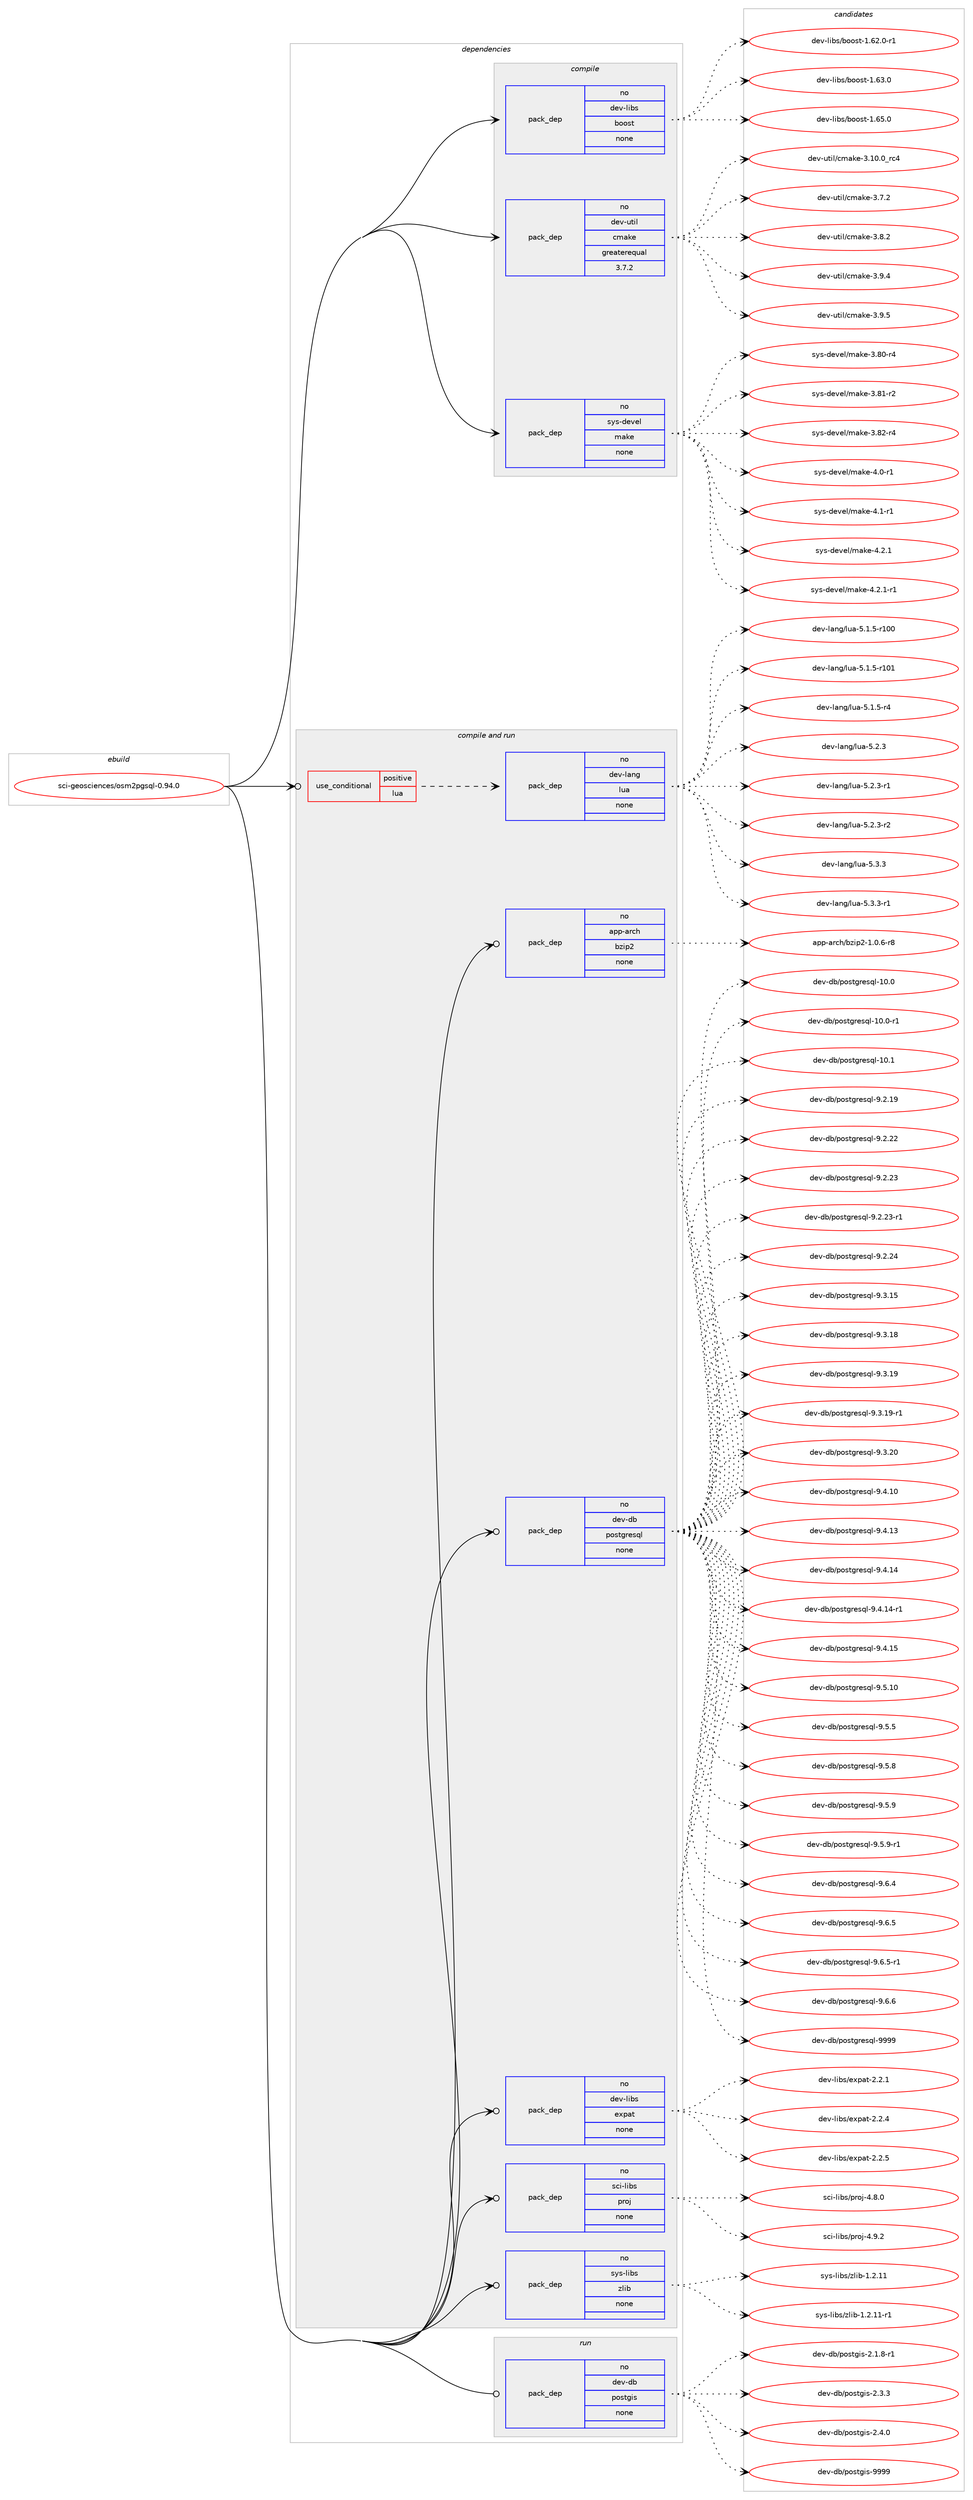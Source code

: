 digraph prolog {

# *************
# Graph options
# *************

newrank=true;
concentrate=true;
compound=true;
graph [rankdir=LR,fontname=Helvetica,fontsize=10,ranksep=1.5];#, ranksep=2.5, nodesep=0.2];
edge  [arrowhead=vee];
node  [fontname=Helvetica,fontsize=10];

# **********
# The ebuild
# **********

subgraph cluster_leftcol {
color=gray;
rank=same;
label=<<i>ebuild</i>>;
id [label="sci-geosciences/osm2pgsql-0.94.0", color=red, width=4, href="../sci-geosciences/osm2pgsql-0.94.0.svg"];
}

# ****************
# The dependencies
# ****************

subgraph cluster_midcol {
color=gray;
label=<<i>dependencies</i>>;
subgraph cluster_compile {
fillcolor="#eeeeee";
style=filled;
label=<<i>compile</i>>;
subgraph pack331596 {
dependency449439 [label=<<TABLE BORDER="0" CELLBORDER="1" CELLSPACING="0" CELLPADDING="4" WIDTH="220"><TR><TD ROWSPAN="6" CELLPADDING="30">pack_dep</TD></TR><TR><TD WIDTH="110">no</TD></TR><TR><TD>dev-libs</TD></TR><TR><TD>boost</TD></TR><TR><TD>none</TD></TR><TR><TD></TD></TR></TABLE>>, shape=none, color=blue];
}
id:e -> dependency449439:w [weight=20,style="solid",arrowhead="vee"];
subgraph pack331597 {
dependency449440 [label=<<TABLE BORDER="0" CELLBORDER="1" CELLSPACING="0" CELLPADDING="4" WIDTH="220"><TR><TD ROWSPAN="6" CELLPADDING="30">pack_dep</TD></TR><TR><TD WIDTH="110">no</TD></TR><TR><TD>dev-util</TD></TR><TR><TD>cmake</TD></TR><TR><TD>greaterequal</TD></TR><TR><TD>3.7.2</TD></TR></TABLE>>, shape=none, color=blue];
}
id:e -> dependency449440:w [weight=20,style="solid",arrowhead="vee"];
subgraph pack331598 {
dependency449441 [label=<<TABLE BORDER="0" CELLBORDER="1" CELLSPACING="0" CELLPADDING="4" WIDTH="220"><TR><TD ROWSPAN="6" CELLPADDING="30">pack_dep</TD></TR><TR><TD WIDTH="110">no</TD></TR><TR><TD>sys-devel</TD></TR><TR><TD>make</TD></TR><TR><TD>none</TD></TR><TR><TD></TD></TR></TABLE>>, shape=none, color=blue];
}
id:e -> dependency449441:w [weight=20,style="solid",arrowhead="vee"];
}
subgraph cluster_compileandrun {
fillcolor="#eeeeee";
style=filled;
label=<<i>compile and run</i>>;
subgraph cond110020 {
dependency449442 [label=<<TABLE BORDER="0" CELLBORDER="1" CELLSPACING="0" CELLPADDING="4"><TR><TD ROWSPAN="3" CELLPADDING="10">use_conditional</TD></TR><TR><TD>positive</TD></TR><TR><TD>lua</TD></TR></TABLE>>, shape=none, color=red];
subgraph pack331599 {
dependency449443 [label=<<TABLE BORDER="0" CELLBORDER="1" CELLSPACING="0" CELLPADDING="4" WIDTH="220"><TR><TD ROWSPAN="6" CELLPADDING="30">pack_dep</TD></TR><TR><TD WIDTH="110">no</TD></TR><TR><TD>dev-lang</TD></TR><TR><TD>lua</TD></TR><TR><TD>none</TD></TR><TR><TD></TD></TR></TABLE>>, shape=none, color=blue];
}
dependency449442:e -> dependency449443:w [weight=20,style="dashed",arrowhead="vee"];
}
id:e -> dependency449442:w [weight=20,style="solid",arrowhead="odotvee"];
subgraph pack331600 {
dependency449444 [label=<<TABLE BORDER="0" CELLBORDER="1" CELLSPACING="0" CELLPADDING="4" WIDTH="220"><TR><TD ROWSPAN="6" CELLPADDING="30">pack_dep</TD></TR><TR><TD WIDTH="110">no</TD></TR><TR><TD>app-arch</TD></TR><TR><TD>bzip2</TD></TR><TR><TD>none</TD></TR><TR><TD></TD></TR></TABLE>>, shape=none, color=blue];
}
id:e -> dependency449444:w [weight=20,style="solid",arrowhead="odotvee"];
subgraph pack331601 {
dependency449445 [label=<<TABLE BORDER="0" CELLBORDER="1" CELLSPACING="0" CELLPADDING="4" WIDTH="220"><TR><TD ROWSPAN="6" CELLPADDING="30">pack_dep</TD></TR><TR><TD WIDTH="110">no</TD></TR><TR><TD>dev-db</TD></TR><TR><TD>postgresql</TD></TR><TR><TD>none</TD></TR><TR><TD></TD></TR></TABLE>>, shape=none, color=blue];
}
id:e -> dependency449445:w [weight=20,style="solid",arrowhead="odotvee"];
subgraph pack331602 {
dependency449446 [label=<<TABLE BORDER="0" CELLBORDER="1" CELLSPACING="0" CELLPADDING="4" WIDTH="220"><TR><TD ROWSPAN="6" CELLPADDING="30">pack_dep</TD></TR><TR><TD WIDTH="110">no</TD></TR><TR><TD>dev-libs</TD></TR><TR><TD>expat</TD></TR><TR><TD>none</TD></TR><TR><TD></TD></TR></TABLE>>, shape=none, color=blue];
}
id:e -> dependency449446:w [weight=20,style="solid",arrowhead="odotvee"];
subgraph pack331603 {
dependency449447 [label=<<TABLE BORDER="0" CELLBORDER="1" CELLSPACING="0" CELLPADDING="4" WIDTH="220"><TR><TD ROWSPAN="6" CELLPADDING="30">pack_dep</TD></TR><TR><TD WIDTH="110">no</TD></TR><TR><TD>sci-libs</TD></TR><TR><TD>proj</TD></TR><TR><TD>none</TD></TR><TR><TD></TD></TR></TABLE>>, shape=none, color=blue];
}
id:e -> dependency449447:w [weight=20,style="solid",arrowhead="odotvee"];
subgraph pack331604 {
dependency449448 [label=<<TABLE BORDER="0" CELLBORDER="1" CELLSPACING="0" CELLPADDING="4" WIDTH="220"><TR><TD ROWSPAN="6" CELLPADDING="30">pack_dep</TD></TR><TR><TD WIDTH="110">no</TD></TR><TR><TD>sys-libs</TD></TR><TR><TD>zlib</TD></TR><TR><TD>none</TD></TR><TR><TD></TD></TR></TABLE>>, shape=none, color=blue];
}
id:e -> dependency449448:w [weight=20,style="solid",arrowhead="odotvee"];
}
subgraph cluster_run {
fillcolor="#eeeeee";
style=filled;
label=<<i>run</i>>;
subgraph pack331605 {
dependency449449 [label=<<TABLE BORDER="0" CELLBORDER="1" CELLSPACING="0" CELLPADDING="4" WIDTH="220"><TR><TD ROWSPAN="6" CELLPADDING="30">pack_dep</TD></TR><TR><TD WIDTH="110">no</TD></TR><TR><TD>dev-db</TD></TR><TR><TD>postgis</TD></TR><TR><TD>none</TD></TR><TR><TD></TD></TR></TABLE>>, shape=none, color=blue];
}
id:e -> dependency449449:w [weight=20,style="solid",arrowhead="odot"];
}
}

# **************
# The candidates
# **************

subgraph cluster_choices {
rank=same;
color=gray;
label=<<i>candidates</i>>;

subgraph choice331596 {
color=black;
nodesep=1;
choice10010111845108105981154798111111115116454946545046484511449 [label="dev-libs/boost-1.62.0-r1", color=red, width=4,href="../dev-libs/boost-1.62.0-r1.svg"];
choice1001011184510810598115479811111111511645494654514648 [label="dev-libs/boost-1.63.0", color=red, width=4,href="../dev-libs/boost-1.63.0.svg"];
choice1001011184510810598115479811111111511645494654534648 [label="dev-libs/boost-1.65.0", color=red, width=4,href="../dev-libs/boost-1.65.0.svg"];
dependency449439:e -> choice10010111845108105981154798111111115116454946545046484511449:w [style=dotted,weight="100"];
dependency449439:e -> choice1001011184510810598115479811111111511645494654514648:w [style=dotted,weight="100"];
dependency449439:e -> choice1001011184510810598115479811111111511645494654534648:w [style=dotted,weight="100"];
}
subgraph choice331597 {
color=black;
nodesep=1;
choice1001011184511711610510847991099710710145514649484648951149952 [label="dev-util/cmake-3.10.0_rc4", color=red, width=4,href="../dev-util/cmake-3.10.0_rc4.svg"];
choice10010111845117116105108479910997107101455146554650 [label="dev-util/cmake-3.7.2", color=red, width=4,href="../dev-util/cmake-3.7.2.svg"];
choice10010111845117116105108479910997107101455146564650 [label="dev-util/cmake-3.8.2", color=red, width=4,href="../dev-util/cmake-3.8.2.svg"];
choice10010111845117116105108479910997107101455146574652 [label="dev-util/cmake-3.9.4", color=red, width=4,href="../dev-util/cmake-3.9.4.svg"];
choice10010111845117116105108479910997107101455146574653 [label="dev-util/cmake-3.9.5", color=red, width=4,href="../dev-util/cmake-3.9.5.svg"];
dependency449440:e -> choice1001011184511711610510847991099710710145514649484648951149952:w [style=dotted,weight="100"];
dependency449440:e -> choice10010111845117116105108479910997107101455146554650:w [style=dotted,weight="100"];
dependency449440:e -> choice10010111845117116105108479910997107101455146564650:w [style=dotted,weight="100"];
dependency449440:e -> choice10010111845117116105108479910997107101455146574652:w [style=dotted,weight="100"];
dependency449440:e -> choice10010111845117116105108479910997107101455146574653:w [style=dotted,weight="100"];
}
subgraph choice331598 {
color=black;
nodesep=1;
choice11512111545100101118101108471099710710145514656484511452 [label="sys-devel/make-3.80-r4", color=red, width=4,href="../sys-devel/make-3.80-r4.svg"];
choice11512111545100101118101108471099710710145514656494511450 [label="sys-devel/make-3.81-r2", color=red, width=4,href="../sys-devel/make-3.81-r2.svg"];
choice11512111545100101118101108471099710710145514656504511452 [label="sys-devel/make-3.82-r4", color=red, width=4,href="../sys-devel/make-3.82-r4.svg"];
choice115121115451001011181011084710997107101455246484511449 [label="sys-devel/make-4.0-r1", color=red, width=4,href="../sys-devel/make-4.0-r1.svg"];
choice115121115451001011181011084710997107101455246494511449 [label="sys-devel/make-4.1-r1", color=red, width=4,href="../sys-devel/make-4.1-r1.svg"];
choice115121115451001011181011084710997107101455246504649 [label="sys-devel/make-4.2.1", color=red, width=4,href="../sys-devel/make-4.2.1.svg"];
choice1151211154510010111810110847109971071014552465046494511449 [label="sys-devel/make-4.2.1-r1", color=red, width=4,href="../sys-devel/make-4.2.1-r1.svg"];
dependency449441:e -> choice11512111545100101118101108471099710710145514656484511452:w [style=dotted,weight="100"];
dependency449441:e -> choice11512111545100101118101108471099710710145514656494511450:w [style=dotted,weight="100"];
dependency449441:e -> choice11512111545100101118101108471099710710145514656504511452:w [style=dotted,weight="100"];
dependency449441:e -> choice115121115451001011181011084710997107101455246484511449:w [style=dotted,weight="100"];
dependency449441:e -> choice115121115451001011181011084710997107101455246494511449:w [style=dotted,weight="100"];
dependency449441:e -> choice115121115451001011181011084710997107101455246504649:w [style=dotted,weight="100"];
dependency449441:e -> choice1151211154510010111810110847109971071014552465046494511449:w [style=dotted,weight="100"];
}
subgraph choice331599 {
color=black;
nodesep=1;
choice1001011184510897110103471081179745534649465345114494848 [label="dev-lang/lua-5.1.5-r100", color=red, width=4,href="../dev-lang/lua-5.1.5-r100.svg"];
choice1001011184510897110103471081179745534649465345114494849 [label="dev-lang/lua-5.1.5-r101", color=red, width=4,href="../dev-lang/lua-5.1.5-r101.svg"];
choice100101118451089711010347108117974553464946534511452 [label="dev-lang/lua-5.1.5-r4", color=red, width=4,href="../dev-lang/lua-5.1.5-r4.svg"];
choice10010111845108971101034710811797455346504651 [label="dev-lang/lua-5.2.3", color=red, width=4,href="../dev-lang/lua-5.2.3.svg"];
choice100101118451089711010347108117974553465046514511449 [label="dev-lang/lua-5.2.3-r1", color=red, width=4,href="../dev-lang/lua-5.2.3-r1.svg"];
choice100101118451089711010347108117974553465046514511450 [label="dev-lang/lua-5.2.3-r2", color=red, width=4,href="../dev-lang/lua-5.2.3-r2.svg"];
choice10010111845108971101034710811797455346514651 [label="dev-lang/lua-5.3.3", color=red, width=4,href="../dev-lang/lua-5.3.3.svg"];
choice100101118451089711010347108117974553465146514511449 [label="dev-lang/lua-5.3.3-r1", color=red, width=4,href="../dev-lang/lua-5.3.3-r1.svg"];
dependency449443:e -> choice1001011184510897110103471081179745534649465345114494848:w [style=dotted,weight="100"];
dependency449443:e -> choice1001011184510897110103471081179745534649465345114494849:w [style=dotted,weight="100"];
dependency449443:e -> choice100101118451089711010347108117974553464946534511452:w [style=dotted,weight="100"];
dependency449443:e -> choice10010111845108971101034710811797455346504651:w [style=dotted,weight="100"];
dependency449443:e -> choice100101118451089711010347108117974553465046514511449:w [style=dotted,weight="100"];
dependency449443:e -> choice100101118451089711010347108117974553465046514511450:w [style=dotted,weight="100"];
dependency449443:e -> choice10010111845108971101034710811797455346514651:w [style=dotted,weight="100"];
dependency449443:e -> choice100101118451089711010347108117974553465146514511449:w [style=dotted,weight="100"];
}
subgraph choice331600 {
color=black;
nodesep=1;
choice971121124597114991044798122105112504549464846544511456 [label="app-arch/bzip2-1.0.6-r8", color=red, width=4,href="../app-arch/bzip2-1.0.6-r8.svg"];
dependency449444:e -> choice971121124597114991044798122105112504549464846544511456:w [style=dotted,weight="100"];
}
subgraph choice331601 {
color=black;
nodesep=1;
choice1001011184510098471121111151161031141011151131084549484648 [label="dev-db/postgresql-10.0", color=red, width=4,href="../dev-db/postgresql-10.0.svg"];
choice10010111845100984711211111511610311410111511310845494846484511449 [label="dev-db/postgresql-10.0-r1", color=red, width=4,href="../dev-db/postgresql-10.0-r1.svg"];
choice1001011184510098471121111151161031141011151131084549484649 [label="dev-db/postgresql-10.1", color=red, width=4,href="../dev-db/postgresql-10.1.svg"];
choice10010111845100984711211111511610311410111511310845574650464957 [label="dev-db/postgresql-9.2.19", color=red, width=4,href="../dev-db/postgresql-9.2.19.svg"];
choice10010111845100984711211111511610311410111511310845574650465050 [label="dev-db/postgresql-9.2.22", color=red, width=4,href="../dev-db/postgresql-9.2.22.svg"];
choice10010111845100984711211111511610311410111511310845574650465051 [label="dev-db/postgresql-9.2.23", color=red, width=4,href="../dev-db/postgresql-9.2.23.svg"];
choice100101118451009847112111115116103114101115113108455746504650514511449 [label="dev-db/postgresql-9.2.23-r1", color=red, width=4,href="../dev-db/postgresql-9.2.23-r1.svg"];
choice10010111845100984711211111511610311410111511310845574650465052 [label="dev-db/postgresql-9.2.24", color=red, width=4,href="../dev-db/postgresql-9.2.24.svg"];
choice10010111845100984711211111511610311410111511310845574651464953 [label="dev-db/postgresql-9.3.15", color=red, width=4,href="../dev-db/postgresql-9.3.15.svg"];
choice10010111845100984711211111511610311410111511310845574651464956 [label="dev-db/postgresql-9.3.18", color=red, width=4,href="../dev-db/postgresql-9.3.18.svg"];
choice10010111845100984711211111511610311410111511310845574651464957 [label="dev-db/postgresql-9.3.19", color=red, width=4,href="../dev-db/postgresql-9.3.19.svg"];
choice100101118451009847112111115116103114101115113108455746514649574511449 [label="dev-db/postgresql-9.3.19-r1", color=red, width=4,href="../dev-db/postgresql-9.3.19-r1.svg"];
choice10010111845100984711211111511610311410111511310845574651465048 [label="dev-db/postgresql-9.3.20", color=red, width=4,href="../dev-db/postgresql-9.3.20.svg"];
choice10010111845100984711211111511610311410111511310845574652464948 [label="dev-db/postgresql-9.4.10", color=red, width=4,href="../dev-db/postgresql-9.4.10.svg"];
choice10010111845100984711211111511610311410111511310845574652464951 [label="dev-db/postgresql-9.4.13", color=red, width=4,href="../dev-db/postgresql-9.4.13.svg"];
choice10010111845100984711211111511610311410111511310845574652464952 [label="dev-db/postgresql-9.4.14", color=red, width=4,href="../dev-db/postgresql-9.4.14.svg"];
choice100101118451009847112111115116103114101115113108455746524649524511449 [label="dev-db/postgresql-9.4.14-r1", color=red, width=4,href="../dev-db/postgresql-9.4.14-r1.svg"];
choice10010111845100984711211111511610311410111511310845574652464953 [label="dev-db/postgresql-9.4.15", color=red, width=4,href="../dev-db/postgresql-9.4.15.svg"];
choice10010111845100984711211111511610311410111511310845574653464948 [label="dev-db/postgresql-9.5.10", color=red, width=4,href="../dev-db/postgresql-9.5.10.svg"];
choice100101118451009847112111115116103114101115113108455746534653 [label="dev-db/postgresql-9.5.5", color=red, width=4,href="../dev-db/postgresql-9.5.5.svg"];
choice100101118451009847112111115116103114101115113108455746534656 [label="dev-db/postgresql-9.5.8", color=red, width=4,href="../dev-db/postgresql-9.5.8.svg"];
choice100101118451009847112111115116103114101115113108455746534657 [label="dev-db/postgresql-9.5.9", color=red, width=4,href="../dev-db/postgresql-9.5.9.svg"];
choice1001011184510098471121111151161031141011151131084557465346574511449 [label="dev-db/postgresql-9.5.9-r1", color=red, width=4,href="../dev-db/postgresql-9.5.9-r1.svg"];
choice100101118451009847112111115116103114101115113108455746544652 [label="dev-db/postgresql-9.6.4", color=red, width=4,href="../dev-db/postgresql-9.6.4.svg"];
choice100101118451009847112111115116103114101115113108455746544653 [label="dev-db/postgresql-9.6.5", color=red, width=4,href="../dev-db/postgresql-9.6.5.svg"];
choice1001011184510098471121111151161031141011151131084557465446534511449 [label="dev-db/postgresql-9.6.5-r1", color=red, width=4,href="../dev-db/postgresql-9.6.5-r1.svg"];
choice100101118451009847112111115116103114101115113108455746544654 [label="dev-db/postgresql-9.6.6", color=red, width=4,href="../dev-db/postgresql-9.6.6.svg"];
choice1001011184510098471121111151161031141011151131084557575757 [label="dev-db/postgresql-9999", color=red, width=4,href="../dev-db/postgresql-9999.svg"];
dependency449445:e -> choice1001011184510098471121111151161031141011151131084549484648:w [style=dotted,weight="100"];
dependency449445:e -> choice10010111845100984711211111511610311410111511310845494846484511449:w [style=dotted,weight="100"];
dependency449445:e -> choice1001011184510098471121111151161031141011151131084549484649:w [style=dotted,weight="100"];
dependency449445:e -> choice10010111845100984711211111511610311410111511310845574650464957:w [style=dotted,weight="100"];
dependency449445:e -> choice10010111845100984711211111511610311410111511310845574650465050:w [style=dotted,weight="100"];
dependency449445:e -> choice10010111845100984711211111511610311410111511310845574650465051:w [style=dotted,weight="100"];
dependency449445:e -> choice100101118451009847112111115116103114101115113108455746504650514511449:w [style=dotted,weight="100"];
dependency449445:e -> choice10010111845100984711211111511610311410111511310845574650465052:w [style=dotted,weight="100"];
dependency449445:e -> choice10010111845100984711211111511610311410111511310845574651464953:w [style=dotted,weight="100"];
dependency449445:e -> choice10010111845100984711211111511610311410111511310845574651464956:w [style=dotted,weight="100"];
dependency449445:e -> choice10010111845100984711211111511610311410111511310845574651464957:w [style=dotted,weight="100"];
dependency449445:e -> choice100101118451009847112111115116103114101115113108455746514649574511449:w [style=dotted,weight="100"];
dependency449445:e -> choice10010111845100984711211111511610311410111511310845574651465048:w [style=dotted,weight="100"];
dependency449445:e -> choice10010111845100984711211111511610311410111511310845574652464948:w [style=dotted,weight="100"];
dependency449445:e -> choice10010111845100984711211111511610311410111511310845574652464951:w [style=dotted,weight="100"];
dependency449445:e -> choice10010111845100984711211111511610311410111511310845574652464952:w [style=dotted,weight="100"];
dependency449445:e -> choice100101118451009847112111115116103114101115113108455746524649524511449:w [style=dotted,weight="100"];
dependency449445:e -> choice10010111845100984711211111511610311410111511310845574652464953:w [style=dotted,weight="100"];
dependency449445:e -> choice10010111845100984711211111511610311410111511310845574653464948:w [style=dotted,weight="100"];
dependency449445:e -> choice100101118451009847112111115116103114101115113108455746534653:w [style=dotted,weight="100"];
dependency449445:e -> choice100101118451009847112111115116103114101115113108455746534656:w [style=dotted,weight="100"];
dependency449445:e -> choice100101118451009847112111115116103114101115113108455746534657:w [style=dotted,weight="100"];
dependency449445:e -> choice1001011184510098471121111151161031141011151131084557465346574511449:w [style=dotted,weight="100"];
dependency449445:e -> choice100101118451009847112111115116103114101115113108455746544652:w [style=dotted,weight="100"];
dependency449445:e -> choice100101118451009847112111115116103114101115113108455746544653:w [style=dotted,weight="100"];
dependency449445:e -> choice1001011184510098471121111151161031141011151131084557465446534511449:w [style=dotted,weight="100"];
dependency449445:e -> choice100101118451009847112111115116103114101115113108455746544654:w [style=dotted,weight="100"];
dependency449445:e -> choice1001011184510098471121111151161031141011151131084557575757:w [style=dotted,weight="100"];
}
subgraph choice331602 {
color=black;
nodesep=1;
choice10010111845108105981154710112011297116455046504649 [label="dev-libs/expat-2.2.1", color=red, width=4,href="../dev-libs/expat-2.2.1.svg"];
choice10010111845108105981154710112011297116455046504652 [label="dev-libs/expat-2.2.4", color=red, width=4,href="../dev-libs/expat-2.2.4.svg"];
choice10010111845108105981154710112011297116455046504653 [label="dev-libs/expat-2.2.5", color=red, width=4,href="../dev-libs/expat-2.2.5.svg"];
dependency449446:e -> choice10010111845108105981154710112011297116455046504649:w [style=dotted,weight="100"];
dependency449446:e -> choice10010111845108105981154710112011297116455046504652:w [style=dotted,weight="100"];
dependency449446:e -> choice10010111845108105981154710112011297116455046504653:w [style=dotted,weight="100"];
}
subgraph choice331603 {
color=black;
nodesep=1;
choice11599105451081059811547112114111106455246564648 [label="sci-libs/proj-4.8.0", color=red, width=4,href="../sci-libs/proj-4.8.0.svg"];
choice11599105451081059811547112114111106455246574650 [label="sci-libs/proj-4.9.2", color=red, width=4,href="../sci-libs/proj-4.9.2.svg"];
dependency449447:e -> choice11599105451081059811547112114111106455246564648:w [style=dotted,weight="100"];
dependency449447:e -> choice11599105451081059811547112114111106455246574650:w [style=dotted,weight="100"];
}
subgraph choice331604 {
color=black;
nodesep=1;
choice1151211154510810598115471221081059845494650464949 [label="sys-libs/zlib-1.2.11", color=red, width=4,href="../sys-libs/zlib-1.2.11.svg"];
choice11512111545108105981154712210810598454946504649494511449 [label="sys-libs/zlib-1.2.11-r1", color=red, width=4,href="../sys-libs/zlib-1.2.11-r1.svg"];
dependency449448:e -> choice1151211154510810598115471221081059845494650464949:w [style=dotted,weight="100"];
dependency449448:e -> choice11512111545108105981154712210810598454946504649494511449:w [style=dotted,weight="100"];
}
subgraph choice331605 {
color=black;
nodesep=1;
choice1001011184510098471121111151161031051154550464946564511449 [label="dev-db/postgis-2.1.8-r1", color=red, width=4,href="../dev-db/postgis-2.1.8-r1.svg"];
choice100101118451009847112111115116103105115455046514651 [label="dev-db/postgis-2.3.3", color=red, width=4,href="../dev-db/postgis-2.3.3.svg"];
choice100101118451009847112111115116103105115455046524648 [label="dev-db/postgis-2.4.0", color=red, width=4,href="../dev-db/postgis-2.4.0.svg"];
choice1001011184510098471121111151161031051154557575757 [label="dev-db/postgis-9999", color=red, width=4,href="../dev-db/postgis-9999.svg"];
dependency449449:e -> choice1001011184510098471121111151161031051154550464946564511449:w [style=dotted,weight="100"];
dependency449449:e -> choice100101118451009847112111115116103105115455046514651:w [style=dotted,weight="100"];
dependency449449:e -> choice100101118451009847112111115116103105115455046524648:w [style=dotted,weight="100"];
dependency449449:e -> choice1001011184510098471121111151161031051154557575757:w [style=dotted,weight="100"];
}
}

}
